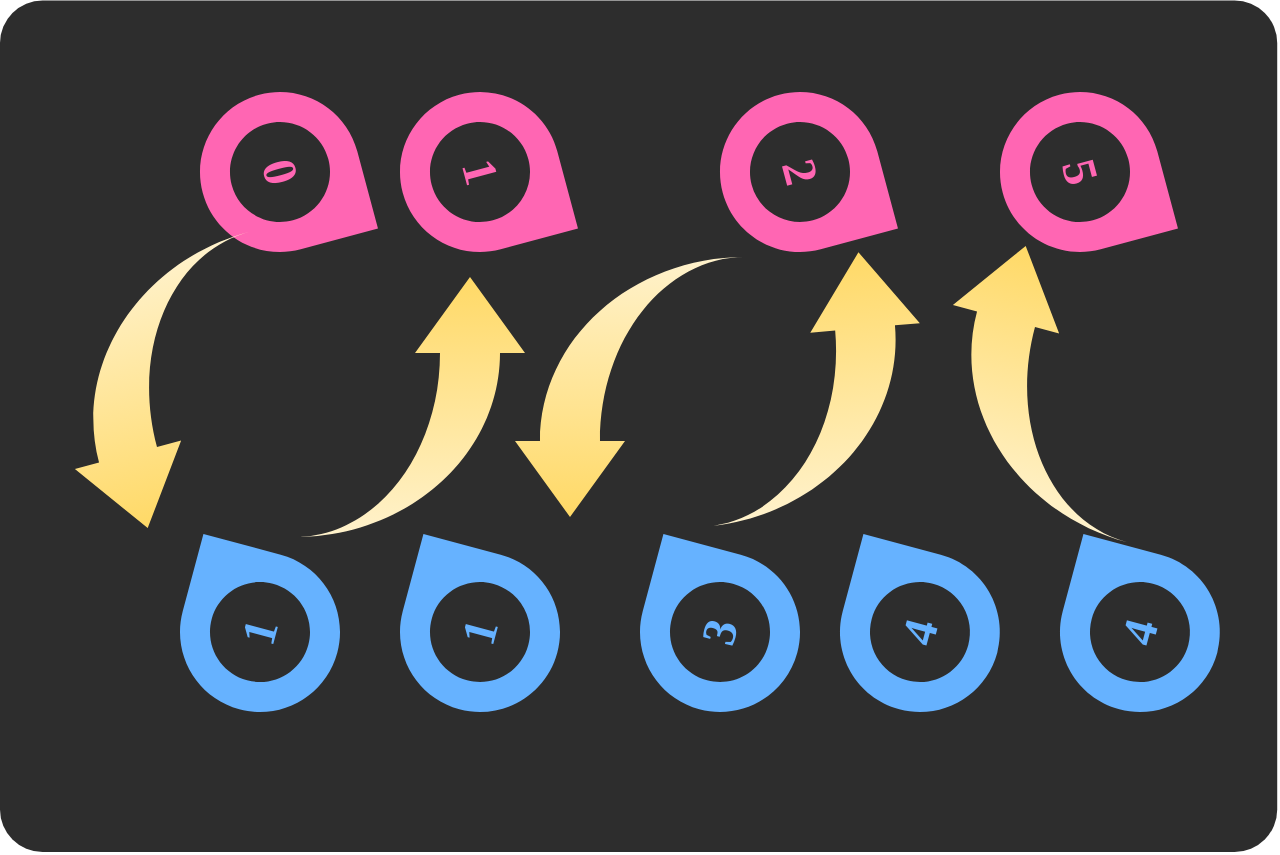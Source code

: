 <mxfile version="24.1.0" type="device">
  <diagram name="Page-1" id="3HNNUvmI26e6U34l2Z3O">
    <mxGraphModel dx="940" dy="700" grid="1" gridSize="10" guides="1" tooltips="1" connect="1" arrows="1" fold="1" page="1" pageScale="1" pageWidth="980" pageHeight="690" math="0" shadow="0">
      <root>
        <mxCell id="0" />
        <mxCell id="1" parent="0" />
        <mxCell id="q-ZejeubLX4BjsPiB8f2-21" value="" style="rounded=1;whiteSpace=wrap;html=1;fillColor=#2d2d2d;arcSize=5;fontColor=#2a2b2e;glass=0;shadow=0;strokeColor=none;" parent="1" vertex="1">
          <mxGeometry x="150" y="94.26" width="638.61" height="425.74" as="geometry" />
        </mxCell>
        <mxCell id="q-ZejeubLX4BjsPiB8f2-13" value="0" style="verticalLabelPosition=middle;verticalAlign=middle;html=1;shape=mxgraph.infographic.circularCallout;dy=15;fillColor=#FF66B3;strokeColor=none;labelPosition=center;align=center;fontColor=#FF66B3;fontStyle=1;fontSize=24;whiteSpace=wrap;fontFamily=Aptos;rotation=75;" parent="1" vertex="1">
          <mxGeometry x="250" y="140" width="80" height="80" as="geometry" />
        </mxCell>
        <mxCell id="Ktv8eCCp_lJ064TTi4eM-1" value="1" style="verticalLabelPosition=middle;verticalAlign=middle;html=1;shape=mxgraph.infographic.circularCallout;dy=15;fillColor=#66B2FF;strokeColor=none;labelPosition=center;align=center;fontColor=#66B2FF;fontStyle=1;fontSize=24;whiteSpace=wrap;fontFamily=Aptos;rotation=-75;" parent="1" vertex="1">
          <mxGeometry x="350" y="370" width="80" height="80" as="geometry" />
        </mxCell>
        <mxCell id="_qAm0UsqFptN8zUbXJNy-1" value="1" style="verticalLabelPosition=middle;verticalAlign=middle;html=1;shape=mxgraph.infographic.circularCallout;dy=15;fillColor=#FF66B3;strokeColor=none;labelPosition=center;align=center;fontColor=#FF66B3;fontStyle=1;fontSize=24;whiteSpace=wrap;fontFamily=Aptos;rotation=75;" parent="1" vertex="1">
          <mxGeometry x="350" y="140" width="80" height="80" as="geometry" />
        </mxCell>
        <mxCell id="_qAm0UsqFptN8zUbXJNy-3" value="2" style="verticalLabelPosition=middle;verticalAlign=middle;html=1;shape=mxgraph.infographic.circularCallout;dy=15;fillColor=#FF66B3;strokeColor=none;labelPosition=center;align=center;fontColor=#FF66B3;fontStyle=1;fontSize=24;whiteSpace=wrap;fontFamily=Aptos;rotation=75;" parent="1" vertex="1">
          <mxGeometry x="510" y="140" width="80" height="80" as="geometry" />
        </mxCell>
        <mxCell id="_qAm0UsqFptN8zUbXJNy-4" value="5" style="verticalLabelPosition=middle;verticalAlign=middle;html=1;shape=mxgraph.infographic.circularCallout;dy=15;fillColor=#FF66B3;strokeColor=none;labelPosition=center;align=center;fontColor=#FF66B3;fontStyle=1;fontSize=24;whiteSpace=wrap;fontFamily=Aptos;rotation=75;" parent="1" vertex="1">
          <mxGeometry x="650" y="140" width="80" height="80" as="geometry" />
        </mxCell>
        <mxCell id="_qAm0UsqFptN8zUbXJNy-7" value="1" style="verticalLabelPosition=middle;verticalAlign=middle;html=1;shape=mxgraph.infographic.circularCallout;dy=15;fillColor=#66B2FF;strokeColor=none;labelPosition=center;align=center;fontColor=#66B2FF;fontStyle=1;fontSize=24;whiteSpace=wrap;fontFamily=Aptos;rotation=-75;" parent="1" vertex="1">
          <mxGeometry x="240" y="370" width="80" height="80" as="geometry" />
        </mxCell>
        <mxCell id="_qAm0UsqFptN8zUbXJNy-8" value="3" style="verticalLabelPosition=middle;verticalAlign=middle;html=1;shape=mxgraph.infographic.circularCallout;dy=15;fillColor=#66B2FF;strokeColor=none;labelPosition=center;align=center;fontColor=#66B2FF;fontStyle=1;fontSize=24;whiteSpace=wrap;fontFamily=Aptos;rotation=-75;" parent="1" vertex="1">
          <mxGeometry x="470" y="370" width="80" height="80" as="geometry" />
        </mxCell>
        <mxCell id="_qAm0UsqFptN8zUbXJNy-9" value="4" style="verticalLabelPosition=middle;verticalAlign=middle;html=1;shape=mxgraph.infographic.circularCallout;dy=15;fillColor=#66B2FF;strokeColor=none;labelPosition=center;align=center;fontColor=#66B2FF;fontStyle=1;fontSize=24;whiteSpace=wrap;fontFamily=Aptos;rotation=-75;" parent="1" vertex="1">
          <mxGeometry x="570" y="370" width="80" height="80" as="geometry" />
        </mxCell>
        <mxCell id="_qAm0UsqFptN8zUbXJNy-10" value="4" style="verticalLabelPosition=middle;verticalAlign=middle;html=1;shape=mxgraph.infographic.circularCallout;dy=15;fillColor=#66B2FF;strokeColor=none;labelPosition=center;align=center;fontColor=#66B2FF;fontStyle=1;fontSize=24;whiteSpace=wrap;fontFamily=Aptos;rotation=-75;" parent="1" vertex="1">
          <mxGeometry x="680" y="370" width="80" height="80" as="geometry" />
        </mxCell>
        <mxCell id="_PJd1tIPSScUK173mIMI-1" value="" style="html=1;shadow=0;dashed=0;align=center;verticalAlign=middle;shape=mxgraph.arrows2.jumpInArrow;dy=15;dx=38;arrowHead=55;rotation=-105;flipV=0;flipH=1;strokeColor=none;fillColor=#fff2cc;gradientColor=#ffd966;gradientDirection=east;" vertex="1" parent="1">
          <mxGeometry x="171" y="230" width="130" height="115" as="geometry" />
        </mxCell>
        <mxCell id="_PJd1tIPSScUK173mIMI-2" value="" style="html=1;shadow=0;dashed=0;align=center;verticalAlign=middle;shape=mxgraph.arrows2.jumpInArrow;dy=15;dx=38;arrowHead=55;rotation=-75;strokeColor=none;fillColor=#fff2cc;gradientColor=#ffd966;gradientDirection=east;" vertex="1" parent="1">
          <mxGeometry x="610" y="230" width="130" height="115" as="geometry" />
        </mxCell>
        <mxCell id="_PJd1tIPSScUK173mIMI-3" value="" style="html=1;shadow=0;dashed=0;align=center;verticalAlign=middle;shape=mxgraph.arrows2.jumpInArrow;dy=15;dx=38;arrowHead=55;rotation=-95;flipH=0;flipV=1;strokeColor=none;fillColor=#fff2cc;gradientColor=#ffd966;gradientDirection=east;" vertex="1" parent="1">
          <mxGeometry x="490" y="230" width="130" height="115" as="geometry" />
        </mxCell>
        <mxCell id="_PJd1tIPSScUK173mIMI-4" value="" style="html=1;shadow=0;dashed=0;align=center;verticalAlign=middle;shape=mxgraph.arrows2.jumpInArrow;dy=15;dx=38;arrowHead=55;rotation=90;flipH=0;flipV=1;strokeColor=none;fillColor=#fff2cc;gradientColor=#ffd966;gradientDirection=east;" vertex="1" parent="1">
          <mxGeometry x="400" y="230" width="130" height="115" as="geometry" />
        </mxCell>
        <mxCell id="_PJd1tIPSScUK173mIMI-5" value="" style="html=1;shadow=0;dashed=0;align=center;verticalAlign=middle;shape=mxgraph.arrows2.jumpInArrow;dy=15;dx=38;arrowHead=55;rotation=-90;flipH=0;flipV=1;strokeColor=none;fillColor=#fff2cc;gradientColor=#ffd966;gradientDirection=east;" vertex="1" parent="1">
          <mxGeometry x="290" y="240" width="130" height="115" as="geometry" />
        </mxCell>
      </root>
    </mxGraphModel>
  </diagram>
</mxfile>
